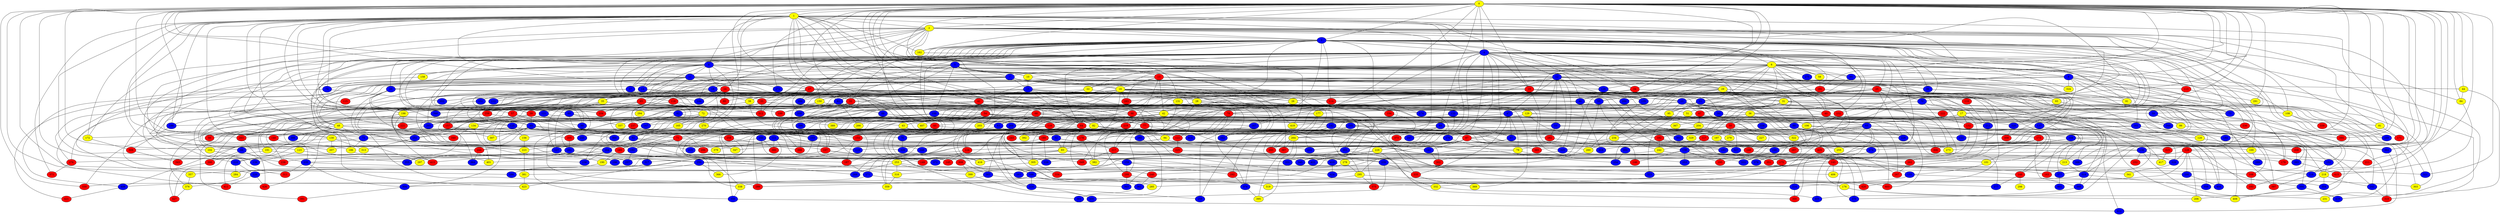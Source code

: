 graph {
0 [style = filled fillcolor = yellow];
1 [style = filled fillcolor = yellow];
2 [style = filled fillcolor = yellow];
3 [style = filled fillcolor = blue];
4 [style = filled fillcolor = blue];
5 [style = filled fillcolor = blue];
6 [style = filled fillcolor = yellow];
7 [style = filled fillcolor = blue];
8 [style = filled fillcolor = blue];
9 [style = filled fillcolor = blue];
10 [style = filled fillcolor = yellow];
11 [style = filled fillcolor = blue];
12 [style = filled fillcolor = blue];
13 [style = filled fillcolor = red];
14 [style = filled fillcolor = blue];
15 [style = filled fillcolor = blue];
16 [style = filled fillcolor = yellow];
17 [style = filled fillcolor = yellow];
18 [style = filled fillcolor = blue];
19 [style = filled fillcolor = red];
20 [style = filled fillcolor = blue];
21 [style = filled fillcolor = blue];
22 [style = filled fillcolor = yellow];
23 [style = filled fillcolor = blue];
24 [style = filled fillcolor = red];
25 [style = filled fillcolor = red];
26 [style = filled fillcolor = yellow];
27 [style = filled fillcolor = red];
28 [style = filled fillcolor = yellow];
29 [style = filled fillcolor = yellow];
30 [style = filled fillcolor = blue];
31 [style = filled fillcolor = yellow];
32 [style = filled fillcolor = red];
33 [style = filled fillcolor = red];
34 [style = filled fillcolor = red];
35 [style = filled fillcolor = yellow];
36 [style = filled fillcolor = yellow];
37 [style = filled fillcolor = blue];
38 [style = filled fillcolor = yellow];
39 [style = filled fillcolor = red];
40 [style = filled fillcolor = red];
41 [style = filled fillcolor = red];
42 [style = filled fillcolor = yellow];
43 [style = filled fillcolor = yellow];
44 [style = filled fillcolor = yellow];
45 [style = filled fillcolor = red];
46 [style = filled fillcolor = blue];
47 [style = filled fillcolor = blue];
48 [style = filled fillcolor = yellow];
49 [style = filled fillcolor = blue];
50 [style = filled fillcolor = red];
51 [style = filled fillcolor = yellow];
52 [style = filled fillcolor = blue];
53 [style = filled fillcolor = blue];
54 [style = filled fillcolor = red];
55 [style = filled fillcolor = blue];
56 [style = filled fillcolor = red];
57 [style = filled fillcolor = red];
58 [style = filled fillcolor = yellow];
59 [style = filled fillcolor = blue];
60 [style = filled fillcolor = blue];
61 [style = filled fillcolor = blue];
62 [style = filled fillcolor = blue];
63 [style = filled fillcolor = blue];
64 [style = filled fillcolor = red];
65 [style = filled fillcolor = blue];
66 [style = filled fillcolor = blue];
67 [style = filled fillcolor = red];
68 [style = filled fillcolor = red];
69 [style = filled fillcolor = blue];
70 [style = filled fillcolor = blue];
71 [style = filled fillcolor = red];
72 [style = filled fillcolor = yellow];
73 [style = filled fillcolor = blue];
74 [style = filled fillcolor = blue];
75 [style = filled fillcolor = blue];
76 [style = filled fillcolor = blue];
77 [style = filled fillcolor = red];
78 [style = filled fillcolor = red];
79 [style = filled fillcolor = yellow];
80 [style = filled fillcolor = red];
81 [style = filled fillcolor = yellow];
82 [style = filled fillcolor = yellow];
83 [style = filled fillcolor = yellow];
84 [style = filled fillcolor = yellow];
85 [style = filled fillcolor = red];
86 [style = filled fillcolor = yellow];
87 [style = filled fillcolor = red];
88 [style = filled fillcolor = blue];
89 [style = filled fillcolor = blue];
90 [style = filled fillcolor = blue];
91 [style = filled fillcolor = yellow];
92 [style = filled fillcolor = blue];
93 [style = filled fillcolor = yellow];
94 [style = filled fillcolor = yellow];
95 [style = filled fillcolor = yellow];
96 [style = filled fillcolor = blue];
97 [style = filled fillcolor = blue];
98 [style = filled fillcolor = red];
99 [style = filled fillcolor = blue];
100 [style = filled fillcolor = blue];
101 [style = filled fillcolor = yellow];
102 [style = filled fillcolor = yellow];
103 [style = filled fillcolor = blue];
104 [style = filled fillcolor = red];
105 [style = filled fillcolor = blue];
106 [style = filled fillcolor = yellow];
107 [style = filled fillcolor = red];
108 [style = filled fillcolor = yellow];
109 [style = filled fillcolor = blue];
110 [style = filled fillcolor = red];
111 [style = filled fillcolor = blue];
112 [style = filled fillcolor = blue];
113 [style = filled fillcolor = red];
114 [style = filled fillcolor = red];
115 [style = filled fillcolor = red];
116 [style = filled fillcolor = red];
117 [style = filled fillcolor = red];
118 [style = filled fillcolor = red];
119 [style = filled fillcolor = blue];
120 [style = filled fillcolor = yellow];
121 [style = filled fillcolor = blue];
122 [style = filled fillcolor = red];
123 [style = filled fillcolor = yellow];
124 [style = filled fillcolor = red];
125 [style = filled fillcolor = blue];
126 [style = filled fillcolor = blue];
127 [style = filled fillcolor = blue];
128 [style = filled fillcolor = red];
129 [style = filled fillcolor = yellow];
130 [style = filled fillcolor = yellow];
131 [style = filled fillcolor = yellow];
132 [style = filled fillcolor = red];
133 [style = filled fillcolor = blue];
134 [style = filled fillcolor = yellow];
135 [style = filled fillcolor = blue];
136 [style = filled fillcolor = blue];
137 [style = filled fillcolor = blue];
138 [style = filled fillcolor = blue];
139 [style = filled fillcolor = blue];
140 [style = filled fillcolor = red];
141 [style = filled fillcolor = blue];
142 [style = filled fillcolor = blue];
143 [style = filled fillcolor = red];
144 [style = filled fillcolor = blue];
145 [style = filled fillcolor = red];
146 [style = filled fillcolor = red];
147 [style = filled fillcolor = blue];
148 [style = filled fillcolor = red];
149 [style = filled fillcolor = red];
150 [style = filled fillcolor = yellow];
151 [style = filled fillcolor = blue];
152 [style = filled fillcolor = blue];
153 [style = filled fillcolor = blue];
154 [style = filled fillcolor = red];
155 [style = filled fillcolor = blue];
156 [style = filled fillcolor = yellow];
157 [style = filled fillcolor = red];
158 [style = filled fillcolor = yellow];
159 [style = filled fillcolor = blue];
160 [style = filled fillcolor = blue];
161 [style = filled fillcolor = blue];
162 [style = filled fillcolor = yellow];
163 [style = filled fillcolor = red];
164 [style = filled fillcolor = blue];
165 [style = filled fillcolor = yellow];
166 [style = filled fillcolor = blue];
167 [style = filled fillcolor = blue];
168 [style = filled fillcolor = red];
169 [style = filled fillcolor = yellow];
170 [style = filled fillcolor = blue];
171 [style = filled fillcolor = red];
172 [style = filled fillcolor = yellow];
173 [style = filled fillcolor = red];
174 [style = filled fillcolor = blue];
175 [style = filled fillcolor = red];
176 [style = filled fillcolor = yellow];
177 [style = filled fillcolor = yellow];
178 [style = filled fillcolor = red];
179 [style = filled fillcolor = red];
180 [style = filled fillcolor = red];
181 [style = filled fillcolor = red];
182 [style = filled fillcolor = red];
183 [style = filled fillcolor = blue];
184 [style = filled fillcolor = blue];
185 [style = filled fillcolor = red];
186 [style = filled fillcolor = yellow];
187 [style = filled fillcolor = red];
188 [style = filled fillcolor = blue];
189 [style = filled fillcolor = blue];
190 [style = filled fillcolor = yellow];
191 [style = filled fillcolor = yellow];
192 [style = filled fillcolor = blue];
193 [style = filled fillcolor = red];
194 [style = filled fillcolor = red];
195 [style = filled fillcolor = red];
196 [style = filled fillcolor = blue];
197 [style = filled fillcolor = yellow];
198 [style = filled fillcolor = yellow];
199 [style = filled fillcolor = red];
200 [style = filled fillcolor = blue];
201 [style = filled fillcolor = blue];
202 [style = filled fillcolor = blue];
203 [style = filled fillcolor = yellow];
204 [style = filled fillcolor = yellow];
205 [style = filled fillcolor = red];
206 [style = filled fillcolor = yellow];
207 [style = filled fillcolor = yellow];
208 [style = filled fillcolor = red];
209 [style = filled fillcolor = blue];
210 [style = filled fillcolor = blue];
211 [style = filled fillcolor = red];
212 [style = filled fillcolor = blue];
213 [style = filled fillcolor = yellow];
214 [style = filled fillcolor = blue];
215 [style = filled fillcolor = blue];
216 [style = filled fillcolor = blue];
217 [style = filled fillcolor = red];
218 [style = filled fillcolor = yellow];
219 [style = filled fillcolor = red];
220 [style = filled fillcolor = blue];
221 [style = filled fillcolor = red];
222 [style = filled fillcolor = red];
223 [style = filled fillcolor = yellow];
224 [style = filled fillcolor = blue];
225 [style = filled fillcolor = red];
226 [style = filled fillcolor = blue];
227 [style = filled fillcolor = yellow];
228 [style = filled fillcolor = blue];
229 [style = filled fillcolor = yellow];
230 [style = filled fillcolor = red];
231 [style = filled fillcolor = yellow];
232 [style = filled fillcolor = red];
233 [style = filled fillcolor = blue];
234 [style = filled fillcolor = yellow];
235 [style = filled fillcolor = blue];
236 [style = filled fillcolor = blue];
237 [style = filled fillcolor = red];
238 [style = filled fillcolor = red];
239 [style = filled fillcolor = blue];
240 [style = filled fillcolor = red];
241 [style = filled fillcolor = blue];
242 [style = filled fillcolor = yellow];
243 [style = filled fillcolor = red];
244 [style = filled fillcolor = red];
245 [style = filled fillcolor = blue];
246 [style = filled fillcolor = blue];
247 [style = filled fillcolor = blue];
248 [style = filled fillcolor = red];
249 [style = filled fillcolor = blue];
250 [style = filled fillcolor = blue];
251 [style = filled fillcolor = blue];
252 [style = filled fillcolor = red];
253 [style = filled fillcolor = yellow];
254 [style = filled fillcolor = blue];
255 [style = filled fillcolor = yellow];
256 [style = filled fillcolor = red];
257 [style = filled fillcolor = blue];
258 [style = filled fillcolor = red];
259 [style = filled fillcolor = blue];
260 [style = filled fillcolor = yellow];
261 [style = filled fillcolor = blue];
262 [style = filled fillcolor = red];
263 [style = filled fillcolor = red];
264 [style = filled fillcolor = yellow];
265 [style = filled fillcolor = blue];
266 [style = filled fillcolor = yellow];
267 [style = filled fillcolor = red];
268 [style = filled fillcolor = blue];
269 [style = filled fillcolor = blue];
270 [style = filled fillcolor = yellow];
271 [style = filled fillcolor = blue];
272 [style = filled fillcolor = blue];
273 [style = filled fillcolor = yellow];
274 [style = filled fillcolor = blue];
275 [style = filled fillcolor = blue];
276 [style = filled fillcolor = red];
277 [style = filled fillcolor = blue];
278 [style = filled fillcolor = yellow];
279 [style = filled fillcolor = yellow];
280 [style = filled fillcolor = blue];
281 [style = filled fillcolor = blue];
282 [style = filled fillcolor = red];
283 [style = filled fillcolor = red];
284 [style = filled fillcolor = yellow];
285 [style = filled fillcolor = yellow];
286 [style = filled fillcolor = blue];
287 [style = filled fillcolor = red];
288 [style = filled fillcolor = red];
289 [style = filled fillcolor = blue];
290 [style = filled fillcolor = blue];
291 [style = filled fillcolor = yellow];
292 [style = filled fillcolor = red];
293 [style = filled fillcolor = red];
294 [style = filled fillcolor = yellow];
295 [style = filled fillcolor = yellow];
296 [style = filled fillcolor = red];
297 [style = filled fillcolor = yellow];
298 [style = filled fillcolor = yellow];
299 [style = filled fillcolor = red];
300 [style = filled fillcolor = red];
301 [style = filled fillcolor = blue];
302 [style = filled fillcolor = red];
303 [style = filled fillcolor = yellow];
304 [style = filled fillcolor = blue];
305 [style = filled fillcolor = yellow];
306 [style = filled fillcolor = red];
307 [style = filled fillcolor = yellow];
308 [style = filled fillcolor = red];
309 [style = filled fillcolor = red];
310 [style = filled fillcolor = red];
311 [style = filled fillcolor = red];
312 [style = filled fillcolor = red];
313 [style = filled fillcolor = yellow];
314 [style = filled fillcolor = blue];
315 [style = filled fillcolor = red];
316 [style = filled fillcolor = yellow];
317 [style = filled fillcolor = blue];
318 [style = filled fillcolor = blue];
319 [style = filled fillcolor = yellow];
320 [style = filled fillcolor = blue];
321 [style = filled fillcolor = blue];
322 [style = filled fillcolor = yellow];
323 [style = filled fillcolor = blue];
324 [style = filled fillcolor = yellow];
325 [style = filled fillcolor = blue];
326 [style = filled fillcolor = blue];
327 [style = filled fillcolor = blue];
328 [style = filled fillcolor = blue];
329 [style = filled fillcolor = yellow];
330 [style = filled fillcolor = red];
331 [style = filled fillcolor = blue];
332 [style = filled fillcolor = yellow];
333 [style = filled fillcolor = blue];
334 [style = filled fillcolor = red];
335 [style = filled fillcolor = red];
336 [style = filled fillcolor = blue];
337 [style = filled fillcolor = yellow];
338 [style = filled fillcolor = yellow];
339 [style = filled fillcolor = red];
340 [style = filled fillcolor = red];
341 [style = filled fillcolor = yellow];
342 [style = filled fillcolor = blue];
343 [style = filled fillcolor = red];
344 [style = filled fillcolor = blue];
345 [style = filled fillcolor = blue];
346 [style = filled fillcolor = blue];
347 [style = filled fillcolor = yellow];
348 [style = filled fillcolor = blue];
349 [style = filled fillcolor = red];
350 [style = filled fillcolor = blue];
351 [style = filled fillcolor = red];
352 [style = filled fillcolor = blue];
353 [style = filled fillcolor = blue];
354 [style = filled fillcolor = blue];
355 [style = filled fillcolor = blue];
356 [style = filled fillcolor = blue];
357 [style = filled fillcolor = yellow];
358 [style = filled fillcolor = red];
359 [style = filled fillcolor = yellow];
360 [style = filled fillcolor = blue];
361 [style = filled fillcolor = blue];
362 [style = filled fillcolor = blue];
363 [style = filled fillcolor = blue];
364 [style = filled fillcolor = blue];
365 [style = filled fillcolor = blue];
366 [style = filled fillcolor = yellow];
367 [style = filled fillcolor = yellow];
368 [style = filled fillcolor = blue];
369 [style = filled fillcolor = yellow];
370 [style = filled fillcolor = blue];
371 [style = filled fillcolor = red];
372 [style = filled fillcolor = blue];
373 [style = filled fillcolor = red];
374 [style = filled fillcolor = blue];
375 [style = filled fillcolor = red];
376 [style = filled fillcolor = yellow];
377 [style = filled fillcolor = blue];
378 [style = filled fillcolor = blue];
379 [style = filled fillcolor = yellow];
380 [style = filled fillcolor = red];
381 [style = filled fillcolor = yellow];
382 [style = filled fillcolor = yellow];
383 [style = filled fillcolor = blue];
384 [style = filled fillcolor = red];
385 [style = filled fillcolor = red];
386 [style = filled fillcolor = blue];
387 [style = filled fillcolor = red];
388 [style = filled fillcolor = blue];
389 [style = filled fillcolor = yellow];
390 [style = filled fillcolor = red];
391 [style = filled fillcolor = red];
392 [style = filled fillcolor = yellow];
393 [style = filled fillcolor = blue];
394 [style = filled fillcolor = blue];
395 [style = filled fillcolor = yellow];
396 [style = filled fillcolor = blue];
397 [style = filled fillcolor = red];
398 [style = filled fillcolor = red];
399 [style = filled fillcolor = yellow];
400 [style = filled fillcolor = blue];
401 [style = filled fillcolor = yellow];
402 [style = filled fillcolor = blue];
403 [style = filled fillcolor = red];
404 [style = filled fillcolor = blue];
405 [style = filled fillcolor = blue];
406 [style = filled fillcolor = yellow];
407 [style = filled fillcolor = yellow];
408 [style = filled fillcolor = yellow];
409 [style = filled fillcolor = blue];
410 [style = filled fillcolor = blue];
411 [style = filled fillcolor = red];
412 [style = filled fillcolor = blue];
413 [style = filled fillcolor = red];
414 [style = filled fillcolor = blue];
415 [style = filled fillcolor = red];
416 [style = filled fillcolor = yellow];
417 [style = filled fillcolor = yellow];
418 [style = filled fillcolor = blue];
419 [style = filled fillcolor = yellow];
420 [style = filled fillcolor = red];
421 [style = filled fillcolor = red];
422 [style = filled fillcolor = blue];
423 [style = filled fillcolor = yellow];
424 [style = filled fillcolor = blue];
425 [style = filled fillcolor = red];
426 [style = filled fillcolor = red];
427 [style = filled fillcolor = red];
0 -- 5;
0 -- 6;
0 -- 8;
0 -- 9;
0 -- 10;
0 -- 18;
0 -- 19;
0 -- 25;
0 -- 27;
0 -- 34;
0 -- 44;
0 -- 45;
0 -- 47;
0 -- 69;
0 -- 70;
0 -- 4;
0 -- 3;
0 -- 2;
0 -- 1;
0 -- 75;
0 -- 82;
0 -- 84;
0 -- 90;
0 -- 102;
0 -- 122;
0 -- 128;
0 -- 130;
0 -- 136;
0 -- 153;
0 -- 162;
0 -- 184;
0 -- 200;
0 -- 216;
0 -- 238;
0 -- 259;
0 -- 270;
0 -- 272;
0 -- 284;
0 -- 286;
0 -- 291;
0 -- 308;
0 -- 314;
0 -- 321;
0 -- 329;
0 -- 330;
0 -- 362;
0 -- 384;
0 -- 405;
1 -- 2;
1 -- 3;
1 -- 4;
1 -- 7;
1 -- 8;
1 -- 11;
1 -- 13;
1 -- 24;
1 -- 34;
1 -- 41;
1 -- 49;
1 -- 52;
1 -- 60;
1 -- 61;
1 -- 74;
1 -- 95;
1 -- 98;
1 -- 104;
1 -- 150;
1 -- 162;
1 -- 163;
1 -- 172;
1 -- 181;
1 -- 186;
1 -- 188;
1 -- 205;
1 -- 207;
1 -- 232;
1 -- 297;
1 -- 346;
1 -- 371;
1 -- 375;
1 -- 387;
1 -- 401;
2 -- 3;
2 -- 6;
2 -- 13;
2 -- 17;
2 -- 20;
2 -- 26;
2 -- 50;
2 -- 51;
2 -- 59;
2 -- 62;
2 -- 81;
2 -- 108;
2 -- 118;
2 -- 131;
2 -- 145;
2 -- 172;
2 -- 205;
2 -- 211;
2 -- 249;
2 -- 251;
2 -- 263;
3 -- 4;
3 -- 5;
3 -- 8;
3 -- 9;
3 -- 17;
3 -- 18;
3 -- 28;
3 -- 29;
3 -- 31;
3 -- 32;
3 -- 33;
3 -- 37;
3 -- 39;
3 -- 57;
3 -- 58;
3 -- 72;
3 -- 84;
3 -- 91;
3 -- 113;
3 -- 114;
3 -- 123;
3 -- 126;
3 -- 130;
3 -- 132;
3 -- 140;
3 -- 162;
3 -- 165;
3 -- 169;
3 -- 174;
3 -- 179;
3 -- 189;
3 -- 191;
3 -- 208;
3 -- 209;
3 -- 217;
3 -- 231;
3 -- 320;
3 -- 344;
3 -- 384;
4 -- 5;
4 -- 6;
4 -- 12;
4 -- 14;
4 -- 19;
4 -- 22;
4 -- 25;
4 -- 29;
4 -- 34;
4 -- 36;
4 -- 38;
4 -- 42;
4 -- 60;
4 -- 63;
4 -- 64;
4 -- 65;
4 -- 87;
4 -- 96;
4 -- 99;
4 -- 144;
4 -- 147;
4 -- 161;
4 -- 164;
4 -- 170;
4 -- 186;
4 -- 218;
4 -- 229;
4 -- 232;
4 -- 233;
4 -- 308;
4 -- 310;
4 -- 315;
4 -- 324;
4 -- 331;
4 -- 425;
5 -- 7;
5 -- 10;
5 -- 11;
5 -- 16;
5 -- 21;
5 -- 25;
5 -- 46;
5 -- 61;
5 -- 76;
5 -- 100;
5 -- 117;
5 -- 183;
5 -- 246;
5 -- 247;
5 -- 312;
5 -- 398;
5 -- 409;
6 -- 7;
6 -- 9;
6 -- 10;
6 -- 12;
6 -- 21;
6 -- 22;
6 -- 23;
6 -- 40;
6 -- 41;
6 -- 55;
6 -- 58;
6 -- 73;
6 -- 90;
6 -- 104;
6 -- 108;
6 -- 109;
6 -- 110;
6 -- 126;
6 -- 138;
6 -- 151;
6 -- 193;
6 -- 217;
6 -- 230;
6 -- 234;
6 -- 275;
6 -- 295;
7 -- 15;
7 -- 20;
7 -- 27;
7 -- 37;
7 -- 96;
7 -- 146;
7 -- 199;
7 -- 200;
7 -- 210;
7 -- 264;
7 -- 419;
8 -- 11;
8 -- 12;
8 -- 13;
8 -- 14;
8 -- 24;
8 -- 35;
8 -- 36;
8 -- 37;
8 -- 40;
8 -- 48;
8 -- 90;
8 -- 137;
8 -- 158;
8 -- 223;
8 -- 226;
8 -- 253;
8 -- 276;
9 -- 15;
9 -- 18;
9 -- 73;
9 -- 91;
9 -- 150;
9 -- 171;
9 -- 222;
9 -- 249;
9 -- 305;
9 -- 324;
10 -- 15;
10 -- 16;
11 -- 14;
11 -- 20;
11 -- 27;
11 -- 32;
11 -- 48;
11 -- 70;
11 -- 74;
11 -- 85;
11 -- 93;
11 -- 99;
11 -- 107;
11 -- 255;
11 -- 272;
11 -- 311;
11 -- 411;
12 -- 22;
12 -- 29;
12 -- 35;
12 -- 44;
12 -- 47;
12 -- 53;
12 -- 78;
12 -- 79;
12 -- 83;
12 -- 93;
12 -- 115;
12 -- 135;
12 -- 167;
12 -- 246;
12 -- 258;
12 -- 321;
12 -- 325;
12 -- 358;
12 -- 416;
13 -- 16;
13 -- 19;
13 -- 42;
13 -- 113;
13 -- 126;
13 -- 161;
13 -- 219;
13 -- 221;
13 -- 231;
13 -- 236;
13 -- 283;
14 -- 23;
14 -- 39;
14 -- 103;
14 -- 112;
14 -- 265;
14 -- 295;
14 -- 347;
15 -- 28;
15 -- 35;
15 -- 41;
15 -- 64;
15 -- 77;
15 -- 80;
15 -- 92;
15 -- 139;
15 -- 142;
15 -- 203;
15 -- 299;
15 -- 328;
16 -- 17;
16 -- 28;
16 -- 30;
16 -- 52;
16 -- 56;
16 -- 61;
16 -- 66;
16 -- 68;
16 -- 117;
16 -- 131;
16 -- 132;
16 -- 138;
16 -- 150;
16 -- 166;
16 -- 189;
16 -- 194;
16 -- 200;
16 -- 201;
16 -- 276;
16 -- 283;
16 -- 342;
16 -- 350;
16 -- 357;
16 -- 369;
16 -- 372;
17 -- 132;
17 -- 204;
17 -- 262;
17 -- 367;
17 -- 411;
17 -- 412;
17 -- 417;
18 -- 21;
18 -- 38;
18 -- 45;
18 -- 49;
18 -- 80;
18 -- 118;
18 -- 121;
18 -- 170;
18 -- 192;
18 -- 244;
18 -- 253;
18 -- 322;
19 -- 23;
19 -- 31;
19 -- 82;
19 -- 93;
19 -- 100;
19 -- 102;
19 -- 110;
19 -- 125;
19 -- 167;
19 -- 168;
19 -- 204;
19 -- 241;
19 -- 260;
19 -- 352;
20 -- 88;
20 -- 115;
20 -- 144;
20 -- 198;
20 -- 340;
20 -- 363;
21 -- 71;
21 -- 95;
21 -- 199;
21 -- 232;
21 -- 397;
22 -- 26;
22 -- 46;
22 -- 112;
22 -- 268;
23 -- 30;
23 -- 36;
23 -- 39;
23 -- 40;
23 -- 67;
23 -- 73;
23 -- 76;
23 -- 95;
23 -- 156;
23 -- 265;
23 -- 306;
23 -- 326;
23 -- 337;
23 -- 338;
23 -- 377;
23 -- 403;
24 -- 33;
24 -- 80;
24 -- 144;
24 -- 151;
24 -- 237;
24 -- 278;
24 -- 382;
25 -- 26;
25 -- 51;
25 -- 55;
25 -- 85;
25 -- 91;
25 -- 114;
25 -- 125;
25 -- 131;
25 -- 168;
25 -- 174;
25 -- 175;
25 -- 187;
25 -- 228;
25 -- 306;
25 -- 314;
25 -- 344;
25 -- 368;
25 -- 420;
26 -- 47;
26 -- 98;
27 -- 38;
27 -- 43;
27 -- 55;
27 -- 89;
27 -- 114;
27 -- 151;
27 -- 157;
27 -- 189;
27 -- 190;
27 -- 220;
27 -- 240;
27 -- 294;
27 -- 342;
27 -- 374;
27 -- 408;
28 -- 43;
28 -- 51;
28 -- 57;
28 -- 59;
28 -- 174;
28 -- 194;
28 -- 209;
28 -- 235;
28 -- 349;
28 -- 422;
29 -- 31;
29 -- 32;
29 -- 33;
29 -- 63;
29 -- 68;
29 -- 78;
29 -- 88;
29 -- 127;
29 -- 152;
29 -- 154;
29 -- 179;
29 -- 219;
29 -- 248;
29 -- 260;
29 -- 303;
29 -- 333;
29 -- 397;
30 -- 53;
30 -- 277;
31 -- 67;
31 -- 182;
31 -- 222;
31 -- 273;
31 -- 289;
31 -- 325;
32 -- 72;
32 -- 107;
32 -- 134;
32 -- 149;
32 -- 177;
33 -- 42;
33 -- 48;
33 -- 57;
33 -- 78;
33 -- 129;
33 -- 198;
33 -- 312;
34 -- 46;
34 -- 56;
34 -- 101;
34 -- 135;
34 -- 160;
35 -- 68;
35 -- 77;
35 -- 108;
35 -- 121;
35 -- 127;
35 -- 256;
35 -- 340;
36 -- 45;
36 -- 50;
36 -- 81;
36 -- 86;
36 -- 105;
36 -- 136;
36 -- 269;
36 -- 322;
36 -- 336;
36 -- 344;
37 -- 54;
37 -- 185;
37 -- 281;
38 -- 60;
38 -- 348;
39 -- 49;
39 -- 53;
39 -- 101;
39 -- 140;
39 -- 157;
39 -- 225;
39 -- 238;
39 -- 389;
39 -- 390;
40 -- 65;
40 -- 230;
40 -- 426;
41 -- 54;
41 -- 120;
41 -- 203;
41 -- 221;
41 -- 227;
41 -- 263;
41 -- 398;
42 -- 43;
42 -- 122;
42 -- 124;
42 -- 201;
42 -- 335;
42 -- 360;
43 -- 52;
43 -- 288;
43 -- 347;
43 -- 424;
44 -- 84;
44 -- 418;
45 -- 87;
45 -- 103;
45 -- 360;
46 -- 50;
46 -- 318;
46 -- 346;
47 -- 63;
47 -- 79;
47 -- 97;
47 -- 125;
47 -- 147;
47 -- 195;
47 -- 335;
48 -- 56;
48 -- 75;
48 -- 183;
48 -- 196;
48 -- 353;
48 -- 370;
48 -- 386;
49 -- 75;
49 -- 76;
49 -- 111;
49 -- 193;
49 -- 207;
49 -- 244;
49 -- 307;
50 -- 97;
50 -- 160;
50 -- 190;
50 -- 197;
50 -- 227;
50 -- 267;
50 -- 279;
50 -- 327;
50 -- 351;
50 -- 413;
52 -- 66;
52 -- 79;
52 -- 83;
52 -- 136;
52 -- 155;
52 -- 220;
52 -- 347;
53 -- 180;
53 -- 184;
53 -- 282;
54 -- 64;
54 -- 65;
54 -- 82;
54 -- 106;
54 -- 116;
54 -- 166;
54 -- 236;
54 -- 258;
54 -- 265;
54 -- 266;
54 -- 389;
55 -- 242;
55 -- 302;
55 -- 338;
57 -- 99;
57 -- 178;
57 -- 191;
57 -- 364;
58 -- 181;
59 -- 86;
59 -- 173;
60 -- 71;
60 -- 257;
60 -- 269;
60 -- 337;
61 -- 62;
61 -- 89;
61 -- 209;
61 -- 266;
61 -- 294;
62 -- 147;
62 -- 237;
62 -- 404;
63 -- 172;
63 -- 182;
64 -- 94;
64 -- 109;
64 -- 124;
64 -- 141;
64 -- 224;
64 -- 309;
65 -- 71;
65 -- 87;
65 -- 117;
65 -- 163;
65 -- 214;
65 -- 242;
65 -- 255;
65 -- 267;
65 -- 287;
65 -- 322;
65 -- 377;
65 -- 394;
65 -- 404;
66 -- 316;
66 -- 390;
67 -- 106;
67 -- 142;
67 -- 185;
67 -- 204;
67 -- 206;
67 -- 228;
68 -- 69;
68 -- 77;
68 -- 203;
68 -- 268;
68 -- 269;
68 -- 350;
69 -- 120;
69 -- 247;
69 -- 264;
69 -- 373;
70 -- 129;
70 -- 153;
70 -- 285;
71 -- 149;
71 -- 164;
71 -- 192;
71 -- 233;
71 -- 317;
72 -- 92;
72 -- 97;
72 -- 165;
72 -- 188;
72 -- 270;
72 -- 307;
74 -- 352;
74 -- 421;
75 -- 102;
75 -- 183;
75 -- 186;
76 -- 326;
77 -- 83;
77 -- 153;
77 -- 392;
77 -- 414;
78 -- 94;
78 -- 116;
78 -- 148;
78 -- 212;
78 -- 280;
78 -- 299;
79 -- 143;
79 -- 410;
81 -- 171;
82 -- 92;
82 -- 122;
82 -- 164;
82 -- 216;
82 -- 228;
82 -- 243;
82 -- 249;
82 -- 271;
82 -- 333;
82 -- 349;
82 -- 359;
82 -- 383;
83 -- 101;
83 -- 152;
83 -- 159;
83 -- 238;
83 -- 372;
83 -- 416;
84 -- 415;
85 -- 103;
85 -- 104;
85 -- 199;
85 -- 330;
85 -- 413;
86 -- 384;
87 -- 141;
87 -- 201;
87 -- 208;
87 -- 229;
87 -- 261;
87 -- 325;
87 -- 370;
88 -- 140;
88 -- 170;
88 -- 173;
88 -- 332;
88 -- 378;
88 -- 387;
88 -- 405;
89 -- 142;
89 -- 396;
89 -- 407;
90 -- 177;
90 -- 303;
91 -- 315;
92 -- 107;
92 -- 123;
92 -- 127;
92 -- 215;
93 -- 152;
94 -- 119;
94 -- 244;
94 -- 348;
94 -- 356;
94 -- 378;
95 -- 254;
95 -- 274;
96 -- 320;
97 -- 306;
97 -- 361;
98 -- 116;
98 -- 214;
98 -- 219;
98 -- 224;
98 -- 239;
98 -- 304;
98 -- 393;
100 -- 165;
100 -- 167;
100 -- 367;
100 -- 390;
100 -- 396;
101 -- 155;
102 -- 139;
103 -- 257;
103 -- 385;
105 -- 192;
105 -- 215;
105 -- 282;
105 -- 293;
105 -- 342;
105 -- 420;
106 -- 111;
106 -- 173;
106 -- 403;
107 -- 145;
107 -- 284;
107 -- 410;
108 -- 339;
108 -- 354;
109 -- 169;
109 -- 353;
110 -- 212;
111 -- 119;
111 -- 185;
111 -- 246;
111 -- 366;
111 -- 379;
111 -- 380;
113 -- 137;
113 -- 291;
115 -- 188;
116 -- 130;
116 -- 154;
116 -- 178;
116 -- 301;
117 -- 124;
117 -- 138;
117 -- 287;
118 -- 198;
118 -- 245;
118 -- 312;
120 -- 393;
121 -- 134;
121 -- 180;
121 -- 251;
121 -- 323;
122 -- 225;
123 -- 139;
123 -- 413;
124 -- 145;
124 -- 149;
124 -- 196;
125 -- 156;
125 -- 210;
125 -- 218;
125 -- 280;
126 -- 135;
126 -- 212;
126 -- 376;
127 -- 179;
127 -- 235;
127 -- 250;
127 -- 276;
127 -- 277;
128 -- 206;
128 -- 211;
128 -- 226;
128 -- 290;
128 -- 328;
128 -- 375;
128 -- 394;
128 -- 424;
129 -- 197;
129 -- 243;
129 -- 264;
129 -- 320;
129 -- 388;
129 -- 419;
130 -- 207;
130 -- 296;
130 -- 313;
130 -- 409;
131 -- 178;
131 -- 259;
131 -- 389;
132 -- 351;
133 -- 134;
133 -- 161;
133 -- 296;
134 -- 251;
134 -- 263;
134 -- 296;
134 -- 340;
134 -- 401;
135 -- 146;
136 -- 252;
136 -- 317;
136 -- 328;
136 -- 418;
137 -- 148;
137 -- 213;
137 -- 247;
137 -- 318;
138 -- 146;
138 -- 175;
138 -- 195;
138 -- 262;
138 -- 353;
138 -- 363;
140 -- 235;
141 -- 302;
142 -- 233;
142 -- 286;
142 -- 293;
142 -- 329;
142 -- 355;
143 -- 148;
143 -- 163;
143 -- 166;
143 -- 176;
143 -- 240;
143 -- 406;
147 -- 205;
148 -- 277;
148 -- 298;
150 -- 154;
150 -- 256;
150 -- 345;
151 -- 157;
152 -- 216;
152 -- 218;
154 -- 187;
154 -- 250;
154 -- 315;
155 -- 214;
155 -- 303;
156 -- 223;
157 -- 307;
157 -- 355;
157 -- 360;
158 -- 423;
159 -- 168;
159 -- 292;
159 -- 299;
159 -- 357;
160 -- 223;
160 -- 365;
160 -- 380;
161 -- 175;
161 -- 234;
161 -- 362;
161 -- 408;
162 -- 419;
164 -- 187;
164 -- 210;
164 -- 236;
164 -- 239;
164 -- 401;
165 -- 245;
166 -- 176;
166 -- 224;
166 -- 285;
166 -- 288;
166 -- 338;
167 -- 414;
168 -- 193;
169 -- 289;
170 -- 254;
172 -- 309;
173 -- 273;
173 -- 274;
173 -- 362;
173 -- 368;
173 -- 406;
175 -- 323;
176 -- 206;
176 -- 231;
177 -- 292;
177 -- 374;
177 -- 407;
178 -- 217;
178 -- 382;
180 -- 191;
180 -- 226;
180 -- 425;
181 -- 213;
181 -- 283;
181 -- 323;
182 -- 202;
182 -- 241;
182 -- 242;
182 -- 248;
183 -- 213;
185 -- 190;
186 -- 250;
187 -- 271;
188 -- 309;
190 -- 286;
191 -- 355;
191 -- 427;
192 -- 257;
194 -- 302;
197 -- 255;
197 -- 327;
198 -- 221;
198 -- 343;
198 -- 379;
200 -- 279;
201 -- 305;
201 -- 332;
201 -- 345;
202 -- 254;
204 -- 273;
204 -- 359;
205 -- 281;
208 -- 393;
210 -- 220;
210 -- 284;
212 -- 262;
213 -- 314;
214 -- 300;
216 -- 397;
217 -- 261;
217 -- 331;
217 -- 349;
218 -- 241;
218 -- 354;
218 -- 394;
219 -- 258;
219 -- 301;
219 -- 361;
220 -- 411;
220 -- 426;
223 -- 381;
224 -- 259;
224 -- 400;
225 -- 253;
225 -- 406;
227 -- 248;
229 -- 300;
229 -- 382;
229 -- 422;
232 -- 301;
232 -- 305;
234 -- 260;
234 -- 385;
235 -- 304;
235 -- 311;
235 -- 354;
237 -- 288;
239 -- 335;
239 -- 377;
239 -- 400;
240 -- 361;
241 -- 310;
242 -- 308;
242 -- 388;
244 -- 364;
246 -- 333;
248 -- 278;
248 -- 341;
250 -- 321;
250 -- 366;
250 -- 381;
251 -- 313;
253 -- 261;
253 -- 268;
253 -- 290;
253 -- 316;
256 -- 326;
256 -- 391;
258 -- 398;
258 -- 423;
260 -- 334;
262 -- 267;
263 -- 426;
264 -- 293;
264 -- 331;
264 -- 387;
264 -- 395;
265 -- 386;
270 -- 372;
271 -- 319;
271 -- 330;
274 -- 300;
276 -- 371;
278 -- 295;
278 -- 399;
280 -- 365;
281 -- 297;
281 -- 399;
282 -- 318;
287 -- 378;
290 -- 404;
292 -- 374;
295 -- 304;
295 -- 375;
295 -- 403;
296 -- 334;
299 -- 332;
299 -- 363;
301 -- 310;
304 -- 391;
305 -- 316;
305 -- 334;
308 -- 383;
308 -- 399;
309 -- 343;
314 -- 319;
314 -- 356;
314 -- 368;
315 -- 417;
316 -- 359;
317 -- 376;
320 -- 358;
325 -- 345;
325 -- 351;
326 -- 416;
328 -- 341;
332 -- 405;
335 -- 369;
338 -- 350;
344 -- 388;
350 -- 412;
357 -- 376;
361 -- 365;
362 -- 412;
368 -- 370;
374 -- 395;
376 -- 427;
377 -- 402;
381 -- 423;
383 -- 409;
383 -- 420;
387 -- 395;
390 -- 427;
393 -- 415;
394 -- 408;
394 -- 418;
399 -- 400;
409 -- 421;
410 -- 424;
}
